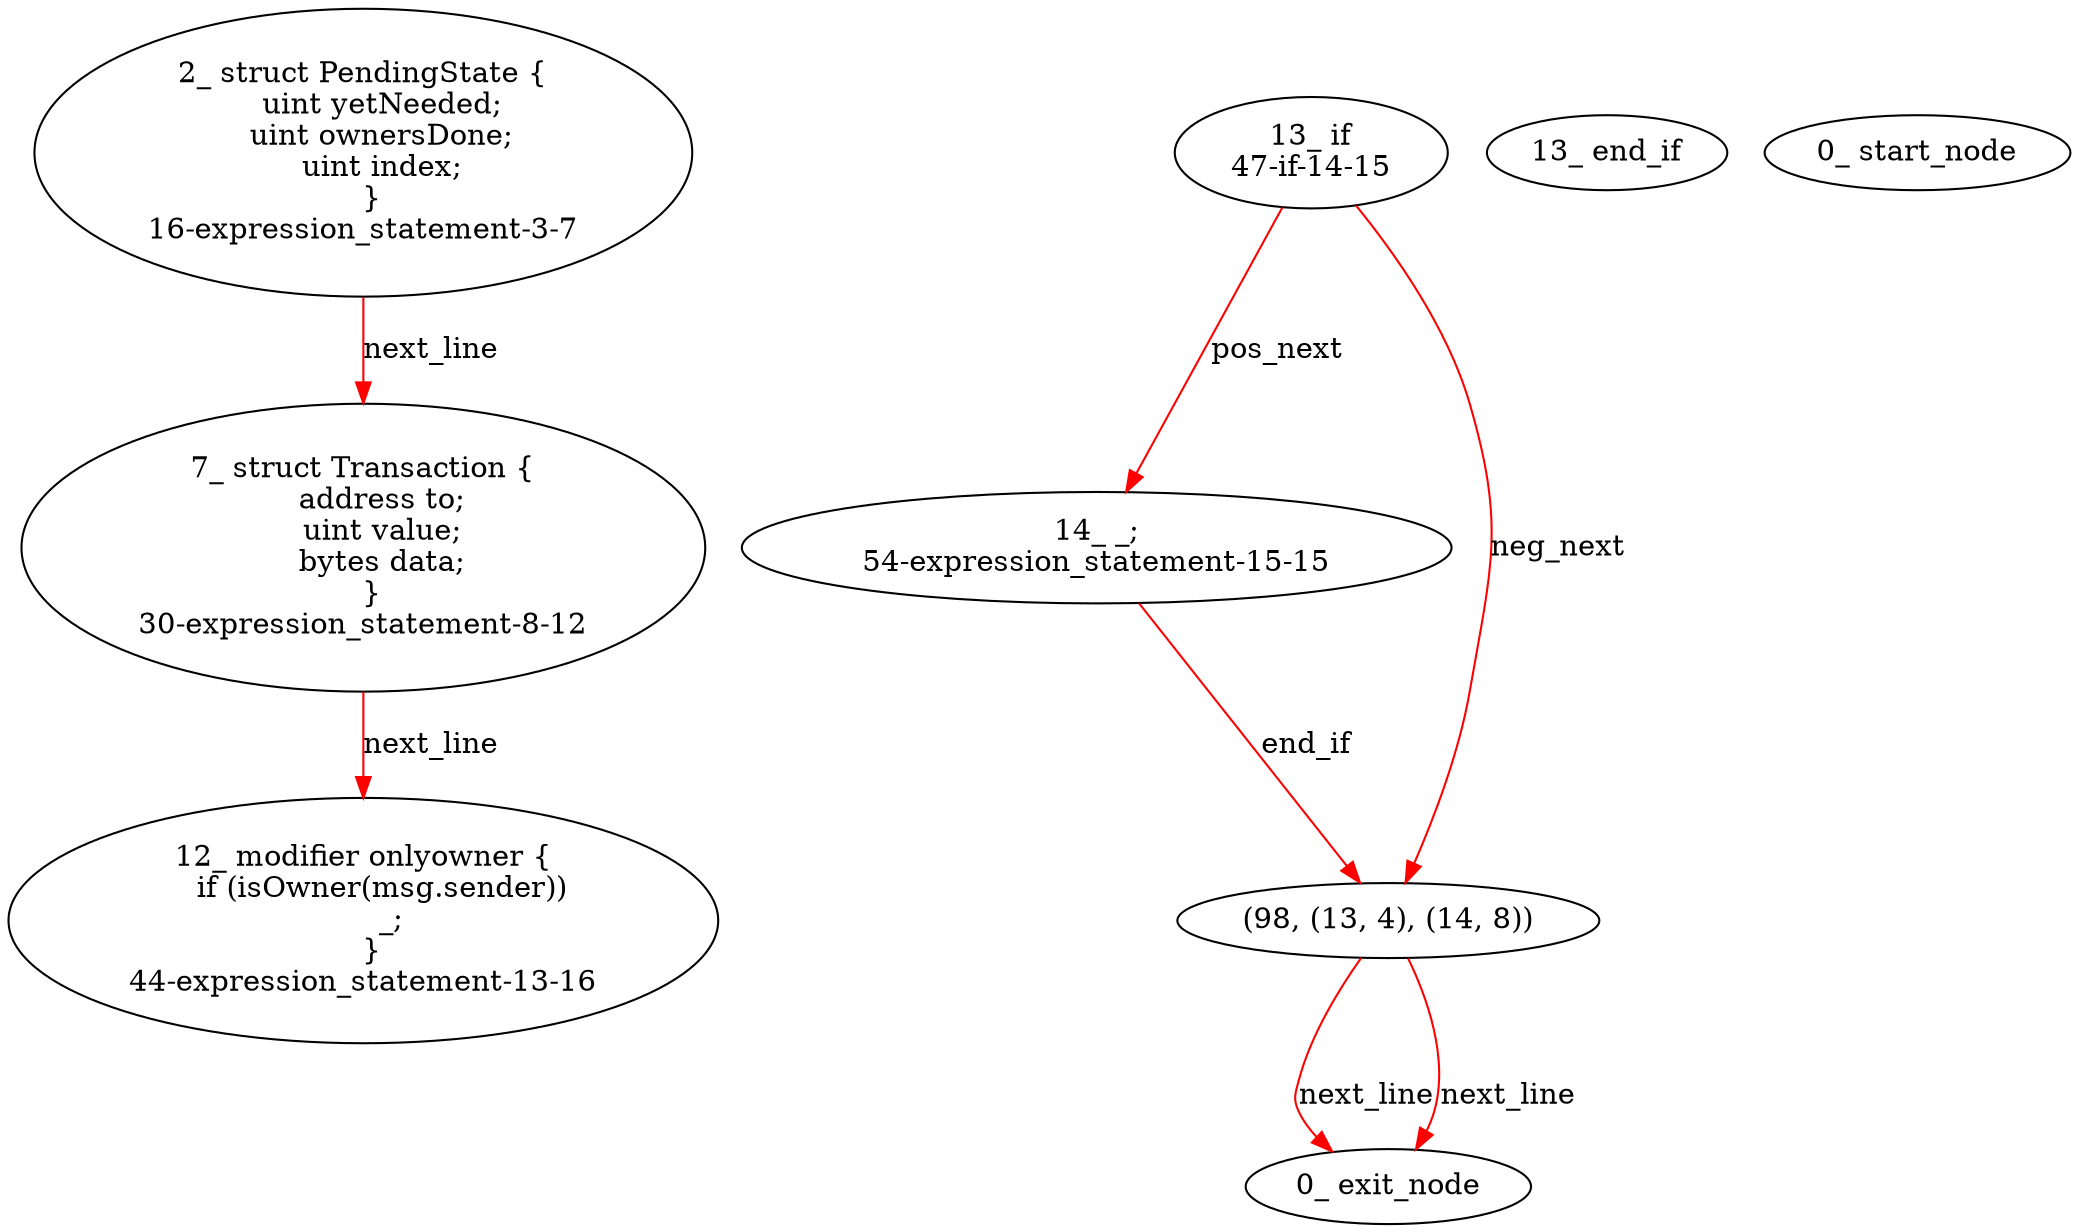 digraph  {
16 [label="2_ struct PendingState {\n    uint yetNeeded;\n    uint ownersDone;\n    uint index;\n  }\n16-expression_statement-3-7", type_label=expression_statement];
30 [label="7_ struct Transaction {\n    address to;\n    uint value;\n    bytes data;\n  }\n30-expression_statement-8-12", type_label=expression_statement];
44 [label="12_ modifier onlyowner {\n    if (isOwner(msg.sender))\n      _;\n  }\n44-expression_statement-13-16", type_label=expression_statement];
47 [label="13_ if\n47-if-14-15", type_label=if];
98 [label="13_ end_if", type_label=end_if];
54 [label="14_ _;\n54-expression_statement-15-15", type_label=expression_statement];
1 [label="0_ start_node", type_label=start];
2 [label="0_ exit_node", type_label=exit];
"(98, (13, 4), (14, 8))";
16 -> 30  [color=red, controlflow_type=next_line, edge_type=CFG_edge, key=0, label=next_line];
30 -> 44  [color=red, controlflow_type=next_line, edge_type=CFG_edge, key=0, label=next_line];
47 -> 54  [color=red, controlflow_type=pos_next, edge_type=CFG_edge, key=0, label=pos_next];
47 -> "(98, (13, 4), (14, 8))"  [color=red, controlflow_type=neg_next, edge_type=CFG_edge, key=0, label=neg_next];
54 -> "(98, (13, 4), (14, 8))"  [color=red, controlflow_type=end_if, edge_type=CFG_edge, key=0, label=end_if];
"(98, (13, 4), (14, 8))" -> 2  [color=red, controlflow_type=next_line, edge_type=CFG_edge, key=0, label=next_line];
"(98, (13, 4), (14, 8))" -> 2  [color=red, controlflow_type=next_line, edge_type=CFG_edge, key=1, label=next_line];
}
